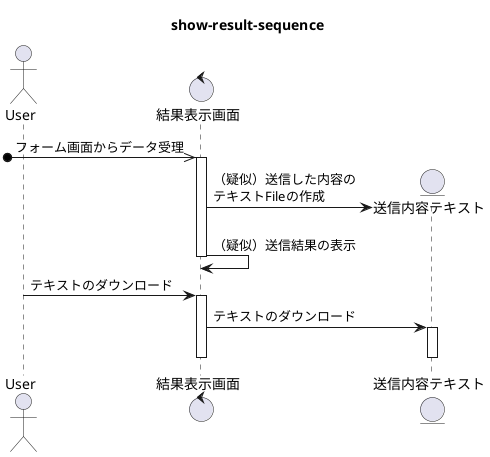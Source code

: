@startuml show-result
title show-result-sequence
actor User
control 結果表示画面 as shw

[o->> shw:フォーム画面からデータ受理
activate shw
create entity 送信内容テキスト as txt
shw-> txt:（疑似）送信した内容の\nテキストFileの作成
shw-> shw:（疑似）送信結果の表示
deactivate shw
User-> shw:テキストのダウンロード
activate shw
shw-> txt:テキストのダウンロード
activate txt
deactivate txt
deactivate shw



@enduml